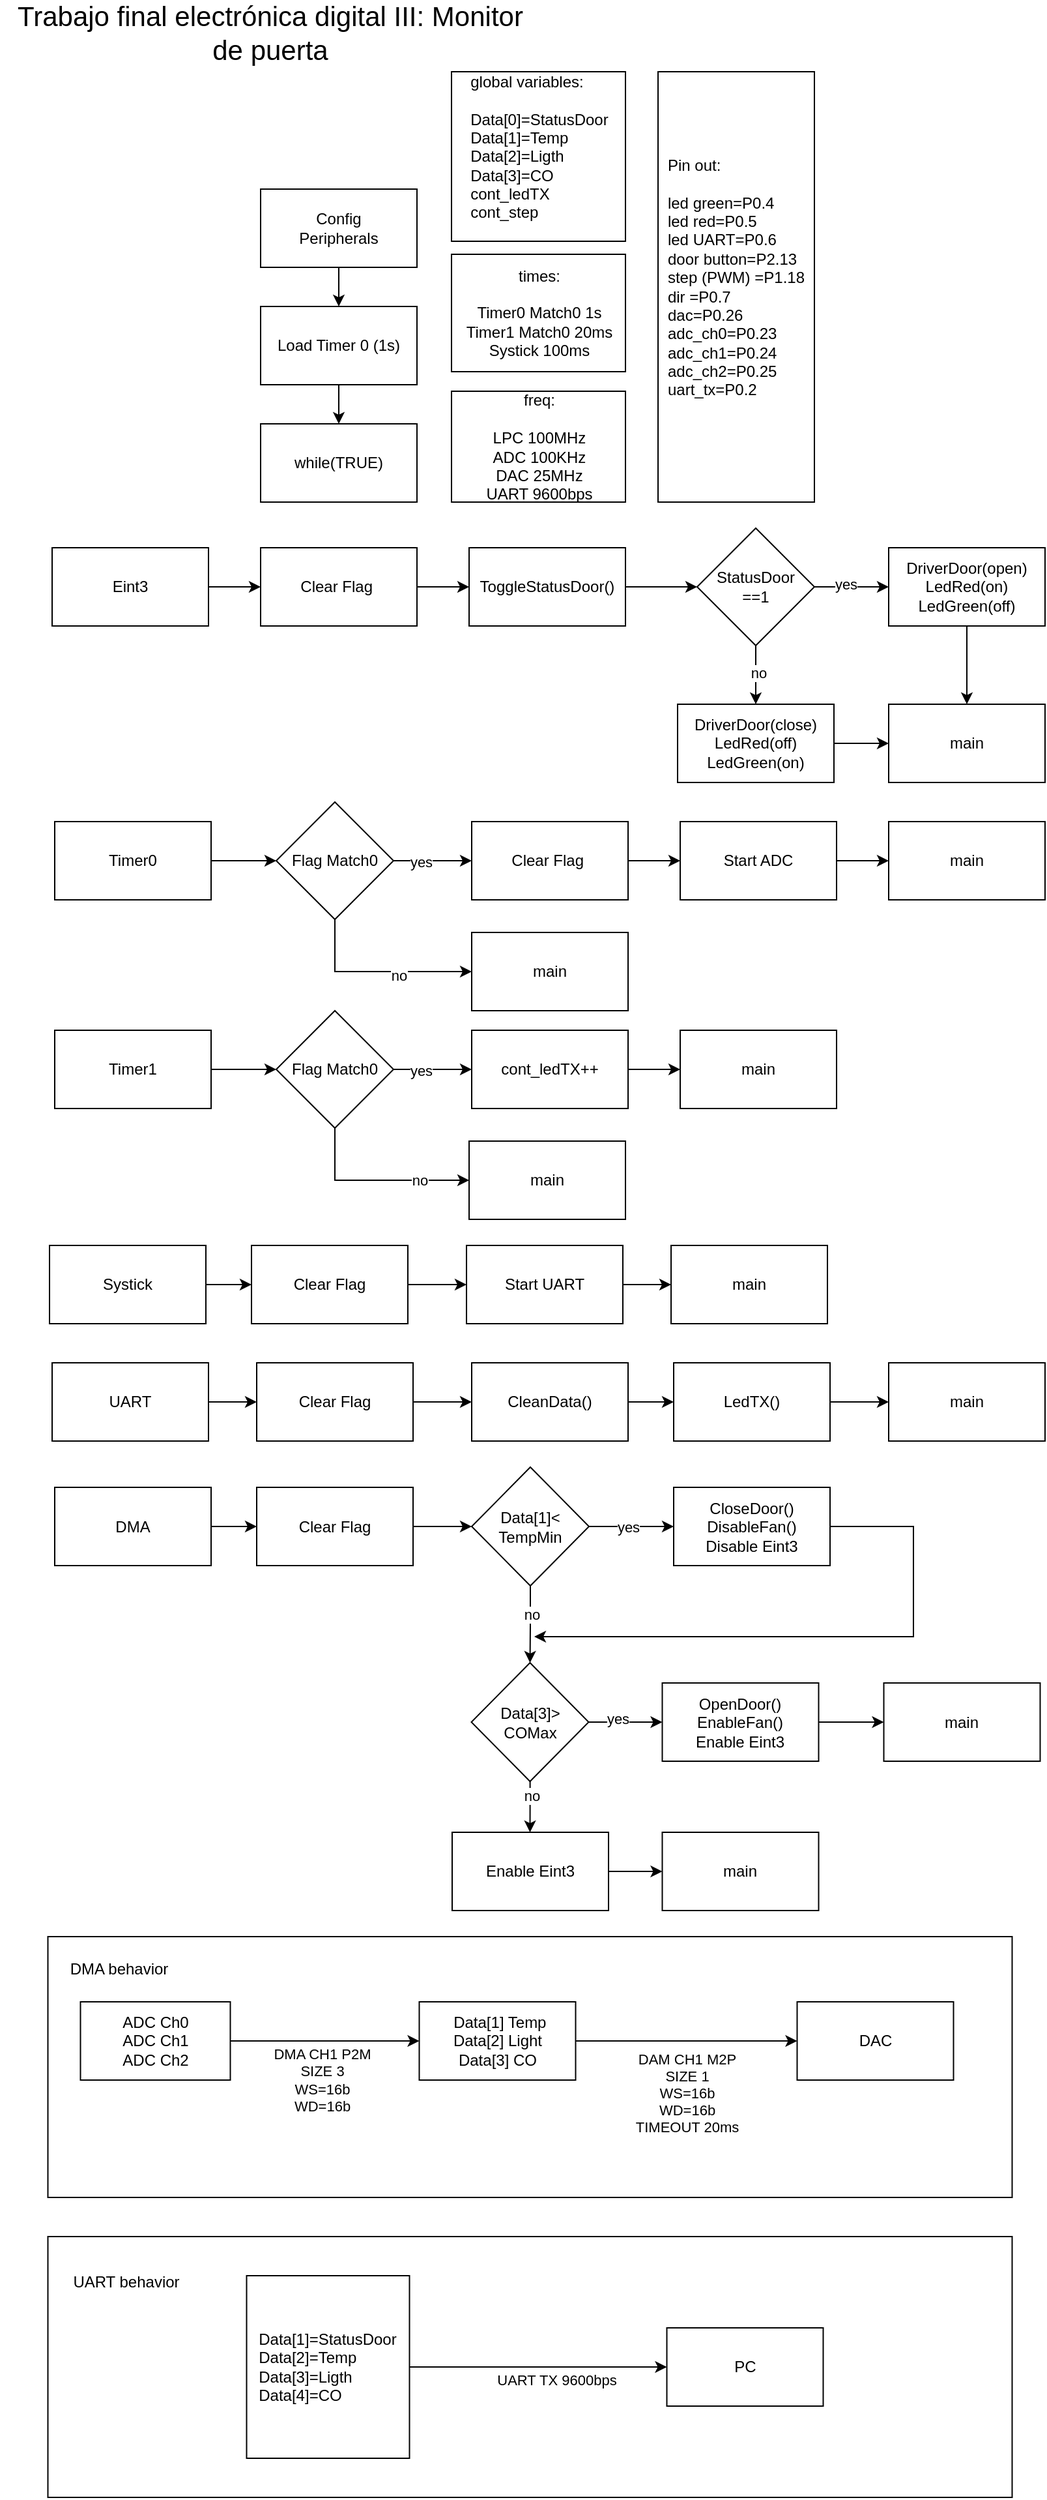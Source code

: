 <mxfile version="24.8.4">
  <diagram name="Página-1" id="fVnwWc-SGSTXirosFGTA">
    <mxGraphModel grid="1" page="1" gridSize="10" guides="1" tooltips="1" connect="1" arrows="1" fold="1" pageScale="1" pageWidth="827" pageHeight="1169" math="0" shadow="0">
      <root>
        <mxCell id="0" />
        <mxCell id="1" parent="0" />
        <mxCell id="8eB8P4JYL27zoDjW_qmx-3" value="" style="edgeStyle=orthogonalEdgeStyle;rounded=0;orthogonalLoop=1;jettySize=auto;html=1;" edge="1" parent="1" source="8eB8P4JYL27zoDjW_qmx-1" target="8eB8P4JYL27zoDjW_qmx-2">
          <mxGeometry relative="1" as="geometry" />
        </mxCell>
        <mxCell id="8eB8P4JYL27zoDjW_qmx-1" value="Config&lt;div&gt;Peripherals&lt;/div&gt;" style="rounded=0;whiteSpace=wrap;html=1;" vertex="1" parent="1">
          <mxGeometry x="200" y="160" width="120" height="60" as="geometry" />
        </mxCell>
        <mxCell id="8eB8P4JYL27zoDjW_qmx-5" value="" style="edgeStyle=orthogonalEdgeStyle;rounded=0;orthogonalLoop=1;jettySize=auto;html=1;" edge="1" parent="1" source="8eB8P4JYL27zoDjW_qmx-2" target="8eB8P4JYL27zoDjW_qmx-4">
          <mxGeometry relative="1" as="geometry" />
        </mxCell>
        <mxCell id="8eB8P4JYL27zoDjW_qmx-2" value="Load Timer 0 (1s)" style="rounded=0;whiteSpace=wrap;html=1;" vertex="1" parent="1">
          <mxGeometry x="200" y="250" width="120" height="60" as="geometry" />
        </mxCell>
        <mxCell id="8eB8P4JYL27zoDjW_qmx-4" value="while(TRUE)" style="rounded=0;whiteSpace=wrap;html=1;" vertex="1" parent="1">
          <mxGeometry x="200" y="340" width="120" height="60" as="geometry" />
        </mxCell>
        <mxCell id="8eB8P4JYL27zoDjW_qmx-8" value="" style="edgeStyle=orthogonalEdgeStyle;rounded=0;orthogonalLoop=1;jettySize=auto;html=1;" edge="1" parent="1" source="8eB8P4JYL27zoDjW_qmx-6" target="8eB8P4JYL27zoDjW_qmx-7">
          <mxGeometry relative="1" as="geometry" />
        </mxCell>
        <mxCell id="8eB8P4JYL27zoDjW_qmx-6" value="Eint3" style="rounded=0;whiteSpace=wrap;html=1;" vertex="1" parent="1">
          <mxGeometry x="40" y="435" width="120" height="60" as="geometry" />
        </mxCell>
        <mxCell id="8eB8P4JYL27zoDjW_qmx-10" value="" style="edgeStyle=orthogonalEdgeStyle;rounded=0;orthogonalLoop=1;jettySize=auto;html=1;" edge="1" parent="1" source="8eB8P4JYL27zoDjW_qmx-7" target="8eB8P4JYL27zoDjW_qmx-9">
          <mxGeometry relative="1" as="geometry" />
        </mxCell>
        <mxCell id="8eB8P4JYL27zoDjW_qmx-7" value="Clear Flag&amp;nbsp;" style="rounded=0;whiteSpace=wrap;html=1;" vertex="1" parent="1">
          <mxGeometry x="200" y="435" width="120" height="60" as="geometry" />
        </mxCell>
        <mxCell id="8eB8P4JYL27zoDjW_qmx-12" value="" style="edgeStyle=orthogonalEdgeStyle;rounded=0;orthogonalLoop=1;jettySize=auto;html=1;entryX=0;entryY=0.5;entryDx=0;entryDy=0;" edge="1" parent="1" source="8eB8P4JYL27zoDjW_qmx-9" target="8eB8P4JYL27zoDjW_qmx-13">
          <mxGeometry relative="1" as="geometry">
            <mxPoint x="530" y="465" as="targetPoint" />
          </mxGeometry>
        </mxCell>
        <mxCell id="8eB8P4JYL27zoDjW_qmx-9" value="ToggleStatusDoor()" style="rounded=0;whiteSpace=wrap;html=1;" vertex="1" parent="1">
          <mxGeometry x="360" y="435" width="120" height="60" as="geometry" />
        </mxCell>
        <mxCell id="8eB8P4JYL27zoDjW_qmx-16" value="" style="edgeStyle=orthogonalEdgeStyle;rounded=0;orthogonalLoop=1;jettySize=auto;html=1;" edge="1" parent="1" source="8eB8P4JYL27zoDjW_qmx-13" target="8eB8P4JYL27zoDjW_qmx-15">
          <mxGeometry relative="1" as="geometry" />
        </mxCell>
        <mxCell id="8eB8P4JYL27zoDjW_qmx-17" value="yes" style="edgeLabel;html=1;align=center;verticalAlign=middle;resizable=0;points=[];" connectable="0" vertex="1" parent="8eB8P4JYL27zoDjW_qmx-16">
          <mxGeometry x="-0.16" y="2" relative="1" as="geometry">
            <mxPoint as="offset" />
          </mxGeometry>
        </mxCell>
        <mxCell id="8eB8P4JYL27zoDjW_qmx-19" value="" style="edgeStyle=orthogonalEdgeStyle;rounded=0;orthogonalLoop=1;jettySize=auto;html=1;" edge="1" parent="1" source="8eB8P4JYL27zoDjW_qmx-13" target="8eB8P4JYL27zoDjW_qmx-18">
          <mxGeometry relative="1" as="geometry" />
        </mxCell>
        <mxCell id="8eB8P4JYL27zoDjW_qmx-20" value="no" style="edgeLabel;html=1;align=center;verticalAlign=middle;resizable=0;points=[];" connectable="0" vertex="1" parent="8eB8P4JYL27zoDjW_qmx-19">
          <mxGeometry x="-0.067" y="2" relative="1" as="geometry">
            <mxPoint as="offset" />
          </mxGeometry>
        </mxCell>
        <mxCell id="8eB8P4JYL27zoDjW_qmx-13" value="StatusDoor&lt;div&gt;==1&lt;/div&gt;" style="rhombus;whiteSpace=wrap;html=1;" vertex="1" parent="1">
          <mxGeometry x="535" y="420" width="90" height="90" as="geometry" />
        </mxCell>
        <mxCell id="8eB8P4JYL27zoDjW_qmx-30" value="" style="edgeStyle=orthogonalEdgeStyle;rounded=0;orthogonalLoop=1;jettySize=auto;html=1;" edge="1" parent="1" source="8eB8P4JYL27zoDjW_qmx-15" target="8eB8P4JYL27zoDjW_qmx-28">
          <mxGeometry relative="1" as="geometry" />
        </mxCell>
        <mxCell id="8eB8P4JYL27zoDjW_qmx-15" value="DriverDoor(open)&lt;br&gt;&lt;div&gt;LedRed(on)&lt;/div&gt;&lt;div&gt;LedGreen(off)&lt;/div&gt;" style="rounded=0;whiteSpace=wrap;html=1;" vertex="1" parent="1">
          <mxGeometry x="682" y="435" width="120" height="60" as="geometry" />
        </mxCell>
        <mxCell id="8eB8P4JYL27zoDjW_qmx-29" value="" style="edgeStyle=orthogonalEdgeStyle;rounded=0;orthogonalLoop=1;jettySize=auto;html=1;" edge="1" parent="1" source="8eB8P4JYL27zoDjW_qmx-18" target="8eB8P4JYL27zoDjW_qmx-28">
          <mxGeometry relative="1" as="geometry" />
        </mxCell>
        <mxCell id="8eB8P4JYL27zoDjW_qmx-18" value="&lt;div&gt;&lt;div&gt;DriverDoor(close)&lt;/div&gt;&lt;div&gt;LedRed(off)&lt;/div&gt;&lt;div&gt;LedGreen(on)&lt;/div&gt;&lt;/div&gt;" style="whiteSpace=wrap;html=1;" vertex="1" parent="1">
          <mxGeometry x="520" y="555" width="120" height="60" as="geometry" />
        </mxCell>
        <mxCell id="8eB8P4JYL27zoDjW_qmx-28" value="main" style="rounded=0;whiteSpace=wrap;html=1;" vertex="1" parent="1">
          <mxGeometry x="682" y="555" width="120" height="60" as="geometry" />
        </mxCell>
        <mxCell id="8eB8P4JYL27zoDjW_qmx-35" value="" style="edgeStyle=orthogonalEdgeStyle;rounded=0;orthogonalLoop=1;jettySize=auto;html=1;" edge="1" parent="1" source="8eB8P4JYL27zoDjW_qmx-33" target="8eB8P4JYL27zoDjW_qmx-34">
          <mxGeometry relative="1" as="geometry" />
        </mxCell>
        <mxCell id="8eB8P4JYL27zoDjW_qmx-33" value="Timer0" style="rounded=0;whiteSpace=wrap;html=1;" vertex="1" parent="1">
          <mxGeometry x="42" y="645" width="120" height="60" as="geometry" />
        </mxCell>
        <mxCell id="8eB8P4JYL27zoDjW_qmx-37" value="" style="edgeStyle=orthogonalEdgeStyle;rounded=0;orthogonalLoop=1;jettySize=auto;html=1;" edge="1" parent="1" source="8eB8P4JYL27zoDjW_qmx-34" target="8eB8P4JYL27zoDjW_qmx-36">
          <mxGeometry relative="1" as="geometry" />
        </mxCell>
        <mxCell id="8eB8P4JYL27zoDjW_qmx-42" value="yes" style="edgeLabel;html=1;align=center;verticalAlign=middle;resizable=0;points=[];" connectable="0" vertex="1" parent="8eB8P4JYL27zoDjW_qmx-37">
          <mxGeometry x="-0.296" y="-1" relative="1" as="geometry">
            <mxPoint as="offset" />
          </mxGeometry>
        </mxCell>
        <mxCell id="016bpxPZCQfGUJjMZ0eV-3" style="edgeStyle=orthogonalEdgeStyle;rounded=0;orthogonalLoop=1;jettySize=auto;html=1;entryX=0;entryY=0.5;entryDx=0;entryDy=0;" edge="1" parent="1" source="8eB8P4JYL27zoDjW_qmx-34" target="016bpxPZCQfGUJjMZ0eV-2">
          <mxGeometry relative="1" as="geometry">
            <Array as="points">
              <mxPoint x="257" y="760" />
            </Array>
          </mxGeometry>
        </mxCell>
        <mxCell id="016bpxPZCQfGUJjMZ0eV-44" value="no" style="edgeLabel;html=1;align=center;verticalAlign=middle;resizable=0;points=[];" connectable="0" vertex="1" parent="016bpxPZCQfGUJjMZ0eV-3">
          <mxGeometry x="0.227" y="-3" relative="1" as="geometry">
            <mxPoint as="offset" />
          </mxGeometry>
        </mxCell>
        <mxCell id="8eB8P4JYL27zoDjW_qmx-34" value="Flag Match0" style="rhombus;whiteSpace=wrap;html=1;rounded=0;" vertex="1" parent="1">
          <mxGeometry x="212" y="630" width="90" height="90" as="geometry" />
        </mxCell>
        <mxCell id="8eB8P4JYL27zoDjW_qmx-39" value="" style="edgeStyle=orthogonalEdgeStyle;rounded=0;orthogonalLoop=1;jettySize=auto;html=1;" edge="1" parent="1" source="8eB8P4JYL27zoDjW_qmx-36" target="8eB8P4JYL27zoDjW_qmx-38">
          <mxGeometry relative="1" as="geometry" />
        </mxCell>
        <mxCell id="8eB8P4JYL27zoDjW_qmx-36" value="Clear Flag&amp;nbsp;" style="whiteSpace=wrap;html=1;rounded=0;" vertex="1" parent="1">
          <mxGeometry x="362" y="645" width="120" height="60" as="geometry" />
        </mxCell>
        <mxCell id="8eB8P4JYL27zoDjW_qmx-41" value="" style="edgeStyle=orthogonalEdgeStyle;rounded=0;orthogonalLoop=1;jettySize=auto;html=1;" edge="1" parent="1" source="8eB8P4JYL27zoDjW_qmx-38" target="8eB8P4JYL27zoDjW_qmx-40">
          <mxGeometry relative="1" as="geometry" />
        </mxCell>
        <mxCell id="8eB8P4JYL27zoDjW_qmx-38" value="Start ADC" style="rounded=0;whiteSpace=wrap;html=1;" vertex="1" parent="1">
          <mxGeometry x="522" y="645" width="120" height="60" as="geometry" />
        </mxCell>
        <mxCell id="8eB8P4JYL27zoDjW_qmx-40" value="main" style="whiteSpace=wrap;html=1;rounded=0;" vertex="1" parent="1">
          <mxGeometry x="682" y="645" width="120" height="60" as="geometry" />
        </mxCell>
        <mxCell id="8eB8P4JYL27zoDjW_qmx-48" value="" style="edgeStyle=orthogonalEdgeStyle;rounded=0;orthogonalLoop=1;jettySize=auto;html=1;" edge="1" parent="1" source="8eB8P4JYL27zoDjW_qmx-46" target="8eB8P4JYL27zoDjW_qmx-47">
          <mxGeometry relative="1" as="geometry" />
        </mxCell>
        <mxCell id="8eB8P4JYL27zoDjW_qmx-46" value="Systick" style="rounded=0;whiteSpace=wrap;html=1;" vertex="1" parent="1">
          <mxGeometry x="38" y="970" width="120" height="60" as="geometry" />
        </mxCell>
        <mxCell id="8eB8P4JYL27zoDjW_qmx-50" value="" style="edgeStyle=orthogonalEdgeStyle;rounded=0;orthogonalLoop=1;jettySize=auto;html=1;" edge="1" parent="1" source="8eB8P4JYL27zoDjW_qmx-47" target="8eB8P4JYL27zoDjW_qmx-49">
          <mxGeometry relative="1" as="geometry" />
        </mxCell>
        <mxCell id="8eB8P4JYL27zoDjW_qmx-47" value="Clear Flag" style="rounded=0;whiteSpace=wrap;html=1;" vertex="1" parent="1">
          <mxGeometry x="193" y="970" width="120" height="60" as="geometry" />
        </mxCell>
        <mxCell id="WaIrhFtMWVXsqzC9RZ-3-1" style="edgeStyle=orthogonalEdgeStyle;rounded=0;orthogonalLoop=1;jettySize=auto;html=1;entryX=0;entryY=0.5;entryDx=0;entryDy=0;" edge="1" parent="1" source="8eB8P4JYL27zoDjW_qmx-49" target="8eB8P4JYL27zoDjW_qmx-51">
          <mxGeometry relative="1" as="geometry" />
        </mxCell>
        <mxCell id="8eB8P4JYL27zoDjW_qmx-49" value="Start UART" style="whiteSpace=wrap;html=1;rounded=0;" vertex="1" parent="1">
          <mxGeometry x="358" y="970" width="120" height="60" as="geometry" />
        </mxCell>
        <mxCell id="8eB8P4JYL27zoDjW_qmx-51" value="main" style="whiteSpace=wrap;html=1;rounded=0;" vertex="1" parent="1">
          <mxGeometry x="515" y="970" width="120" height="60" as="geometry" />
        </mxCell>
        <mxCell id="8eB8P4JYL27zoDjW_qmx-87" value="" style="edgeStyle=orthogonalEdgeStyle;rounded=0;orthogonalLoop=1;jettySize=auto;html=1;" edge="1" parent="1" source="8eB8P4JYL27zoDjW_qmx-58" target="8eB8P4JYL27zoDjW_qmx-86">
          <mxGeometry relative="1" as="geometry" />
        </mxCell>
        <mxCell id="8eB8P4JYL27zoDjW_qmx-58" value="DMA" style="rounded=0;whiteSpace=wrap;html=1;" vertex="1" parent="1">
          <mxGeometry x="42" y="1155.5" width="120" height="60" as="geometry" />
        </mxCell>
        <mxCell id="8eB8P4JYL27zoDjW_qmx-67" value="" style="edgeStyle=orthogonalEdgeStyle;rounded=0;orthogonalLoop=1;jettySize=auto;html=1;" edge="1" parent="1" source="8eB8P4JYL27zoDjW_qmx-65" target="8eB8P4JYL27zoDjW_qmx-66">
          <mxGeometry relative="1" as="geometry" />
        </mxCell>
        <mxCell id="8eB8P4JYL27zoDjW_qmx-76" value="yes" style="edgeLabel;html=1;align=center;verticalAlign=middle;resizable=0;points=[];" connectable="0" vertex="1" parent="8eB8P4JYL27zoDjW_qmx-67">
          <mxGeometry x="-0.538" y="-2" relative="1" as="geometry">
            <mxPoint x="15" y="-2" as="offset" />
          </mxGeometry>
        </mxCell>
        <mxCell id="-OxwoprhxGSVRETvBmhZ-9" value="" style="edgeStyle=orthogonalEdgeStyle;rounded=0;orthogonalLoop=1;jettySize=auto;html=1;entryX=0.5;entryY=0;entryDx=0;entryDy=0;" edge="1" parent="1" source="8eB8P4JYL27zoDjW_qmx-65" target="-OxwoprhxGSVRETvBmhZ-1">
          <mxGeometry relative="1" as="geometry">
            <mxPoint x="406.5" y="1270" as="targetPoint" />
          </mxGeometry>
        </mxCell>
        <mxCell id="-OxwoprhxGSVRETvBmhZ-11" value="no" style="edgeLabel;html=1;align=center;verticalAlign=middle;resizable=0;points=[];" connectable="0" vertex="1" parent="-OxwoprhxGSVRETvBmhZ-9">
          <mxGeometry x="-0.732" y="1" relative="1" as="geometry">
            <mxPoint y="14" as="offset" />
          </mxGeometry>
        </mxCell>
        <mxCell id="8eB8P4JYL27zoDjW_qmx-65" value="Data[1]&amp;lt;&lt;div&gt;TempMin&lt;/div&gt;" style="rhombus;whiteSpace=wrap;html=1;" vertex="1" parent="1">
          <mxGeometry x="362" y="1140" width="90" height="91" as="geometry" />
        </mxCell>
        <mxCell id="WaIrhFtMWVXsqzC9RZ-3-8" style="edgeStyle=orthogonalEdgeStyle;rounded=0;orthogonalLoop=1;jettySize=auto;html=1;exitX=1;exitY=0.5;exitDx=0;exitDy=0;" edge="1" parent="1" source="8eB8P4JYL27zoDjW_qmx-66">
          <mxGeometry relative="1" as="geometry">
            <mxPoint x="410" y="1270" as="targetPoint" />
            <mxPoint x="660" y="1190" as="sourcePoint" />
            <Array as="points">
              <mxPoint x="701" y="1186" />
              <mxPoint x="701" y="1270" />
            </Array>
          </mxGeometry>
        </mxCell>
        <mxCell id="8eB8P4JYL27zoDjW_qmx-66" value="&lt;div&gt;CloseDoor()&lt;/div&gt;&lt;div&gt;DisableFan()&lt;/div&gt;Disable Eint3" style="whiteSpace=wrap;html=1;" vertex="1" parent="1">
          <mxGeometry x="517" y="1155.5" width="120" height="60" as="geometry" />
        </mxCell>
        <mxCell id="8eB8P4JYL27zoDjW_qmx-75" value="" style="edgeStyle=orthogonalEdgeStyle;rounded=0;orthogonalLoop=1;jettySize=auto;html=1;" edge="1" parent="1" source="8eB8P4JYL27zoDjW_qmx-70" target="8eB8P4JYL27zoDjW_qmx-74">
          <mxGeometry relative="1" as="geometry" />
        </mxCell>
        <mxCell id="8eB8P4JYL27zoDjW_qmx-70" value="&lt;div&gt;OpenDoor()&lt;/div&gt;&lt;div&gt;EnableFan()&lt;/div&gt;Enable Eint3" style="rounded=0;whiteSpace=wrap;html=1;" vertex="1" parent="1">
          <mxGeometry x="508.25" y="1305.5" width="120" height="60" as="geometry" />
        </mxCell>
        <mxCell id="8eB8P4JYL27zoDjW_qmx-74" value="main" style="whiteSpace=wrap;html=1;rounded=0;" vertex="1" parent="1">
          <mxGeometry x="678.25" y="1305.5" width="120" height="60" as="geometry" />
        </mxCell>
        <mxCell id="8eB8P4JYL27zoDjW_qmx-81" value="" style="edgeStyle=orthogonalEdgeStyle;rounded=0;orthogonalLoop=1;jettySize=auto;html=1;" edge="1" parent="1" source="8eB8P4JYL27zoDjW_qmx-79" target="8eB8P4JYL27zoDjW_qmx-80">
          <mxGeometry relative="1" as="geometry" />
        </mxCell>
        <mxCell id="8eB8P4JYL27zoDjW_qmx-79" value="UART" style="rounded=0;whiteSpace=wrap;html=1;" vertex="1" parent="1">
          <mxGeometry x="40" y="1060" width="120" height="60" as="geometry" />
        </mxCell>
        <mxCell id="8eB8P4JYL27zoDjW_qmx-83" value="" style="edgeStyle=orthogonalEdgeStyle;rounded=0;orthogonalLoop=1;jettySize=auto;html=1;" edge="1" parent="1" source="8eB8P4JYL27zoDjW_qmx-80" target="8eB8P4JYL27zoDjW_qmx-82">
          <mxGeometry relative="1" as="geometry" />
        </mxCell>
        <mxCell id="8eB8P4JYL27zoDjW_qmx-80" value="Clear Flag" style="whiteSpace=wrap;html=1;rounded=0;" vertex="1" parent="1">
          <mxGeometry x="197" y="1060" width="120" height="60" as="geometry" />
        </mxCell>
        <mxCell id="WaIrhFtMWVXsqzC9RZ-3-3" value="" style="edgeStyle=orthogonalEdgeStyle;rounded=0;orthogonalLoop=1;jettySize=auto;html=1;" edge="1" parent="1" source="8eB8P4JYL27zoDjW_qmx-82" target="WaIrhFtMWVXsqzC9RZ-3-2">
          <mxGeometry relative="1" as="geometry" />
        </mxCell>
        <mxCell id="8eB8P4JYL27zoDjW_qmx-82" value="CleanData()" style="rounded=0;whiteSpace=wrap;html=1;" vertex="1" parent="1">
          <mxGeometry x="362" y="1060" width="120" height="60" as="geometry" />
        </mxCell>
        <mxCell id="8eB8P4JYL27zoDjW_qmx-84" value="main" style="whiteSpace=wrap;html=1;rounded=0;" vertex="1" parent="1">
          <mxGeometry x="682" y="1060" width="120" height="60" as="geometry" />
        </mxCell>
        <mxCell id="8eB8P4JYL27zoDjW_qmx-88" value="" style="edgeStyle=orthogonalEdgeStyle;rounded=0;orthogonalLoop=1;jettySize=auto;html=1;" edge="1" parent="1" source="8eB8P4JYL27zoDjW_qmx-86" target="8eB8P4JYL27zoDjW_qmx-65">
          <mxGeometry relative="1" as="geometry" />
        </mxCell>
        <mxCell id="8eB8P4JYL27zoDjW_qmx-86" value="Clear Flag" style="whiteSpace=wrap;html=1;rounded=0;" vertex="1" parent="1">
          <mxGeometry x="197" y="1155.5" width="120" height="60" as="geometry" />
        </mxCell>
        <mxCell id="8eB8P4JYL27zoDjW_qmx-90" value="&lt;blockquote style=&quot;margin: 0 0 0 40px; border: none; padding: 0px;&quot;&gt;&lt;br&gt;&lt;/blockquote&gt;" style="rounded=0;whiteSpace=wrap;html=1;align=left;" vertex="1" parent="1">
          <mxGeometry x="36.75" y="1500" width="740" height="200" as="geometry" />
        </mxCell>
        <mxCell id="8eB8P4JYL27zoDjW_qmx-93" value="" style="edgeStyle=orthogonalEdgeStyle;rounded=0;orthogonalLoop=1;jettySize=auto;html=1;" edge="1" parent="1" source="8eB8P4JYL27zoDjW_qmx-91" target="8eB8P4JYL27zoDjW_qmx-92">
          <mxGeometry relative="1" as="geometry" />
        </mxCell>
        <mxCell id="8eB8P4JYL27zoDjW_qmx-94" value="DMA CH1 P2M&lt;div&gt;SIZE 3&lt;/div&gt;&lt;div&gt;WS=16b&lt;/div&gt;&lt;div&gt;WD=16b&lt;/div&gt;" style="edgeLabel;html=1;align=center;verticalAlign=middle;resizable=0;points=[];" connectable="0" vertex="1" parent="8eB8P4JYL27zoDjW_qmx-93">
          <mxGeometry x="-0.035" y="-2" relative="1" as="geometry">
            <mxPoint y="28" as="offset" />
          </mxGeometry>
        </mxCell>
        <mxCell id="8eB8P4JYL27zoDjW_qmx-91" value="ADC Ch0&lt;div&gt;ADC Ch1&lt;/div&gt;&lt;div&gt;ADC Ch2&lt;/div&gt;" style="rounded=0;whiteSpace=wrap;html=1;" vertex="1" parent="1">
          <mxGeometry x="61.75" y="1550" width="115" height="60" as="geometry" />
        </mxCell>
        <mxCell id="8eB8P4JYL27zoDjW_qmx-97" value="" style="edgeStyle=orthogonalEdgeStyle;rounded=0;orthogonalLoop=1;jettySize=auto;html=1;" edge="1" parent="1" source="8eB8P4JYL27zoDjW_qmx-92" target="8eB8P4JYL27zoDjW_qmx-96">
          <mxGeometry relative="1" as="geometry" />
        </mxCell>
        <mxCell id="8eB8P4JYL27zoDjW_qmx-98" value="DAM CH1 M2P&lt;div&gt;SIZE 1&lt;/div&gt;&lt;div&gt;WS=16b&lt;/div&gt;&lt;div&gt;WD=16b&lt;/div&gt;&lt;div&gt;TIMEOUT 20ms&lt;/div&gt;" style="edgeLabel;html=1;align=center;verticalAlign=middle;resizable=0;points=[];" connectable="0" vertex="1" parent="8eB8P4JYL27zoDjW_qmx-97">
          <mxGeometry y="-1" relative="1" as="geometry">
            <mxPoint y="39" as="offset" />
          </mxGeometry>
        </mxCell>
        <mxCell id="8eB8P4JYL27zoDjW_qmx-92" value="&amp;nbsp;Data[1] Temp&lt;div&gt;&lt;span style=&quot;background-color: initial;&quot;&gt;Data[2] Light&lt;/span&gt;&lt;/div&gt;&lt;div&gt;&lt;span style=&quot;background-color: initial;&quot;&gt;Data[3] CO&lt;/span&gt;&lt;/div&gt;" style="whiteSpace=wrap;html=1;rounded=0;" vertex="1" parent="1">
          <mxGeometry x="321.75" y="1550" width="120" height="60" as="geometry" />
        </mxCell>
        <mxCell id="8eB8P4JYL27zoDjW_qmx-96" value="DAC" style="whiteSpace=wrap;html=1;rounded=0;" vertex="1" parent="1">
          <mxGeometry x="611.75" y="1550" width="120" height="60" as="geometry" />
        </mxCell>
        <mxCell id="8eB8P4JYL27zoDjW_qmx-99" value="DMA behavior" style="text;html=1;align=center;verticalAlign=middle;whiteSpace=wrap;rounded=0;" vertex="1" parent="1">
          <mxGeometry x="36.75" y="1510" width="109" height="30" as="geometry" />
        </mxCell>
        <mxCell id="8eB8P4JYL27zoDjW_qmx-100" value="&lt;blockquote style=&quot;margin: 0 0 0 40px; border: none; padding: 0px;&quot;&gt;&lt;br&gt;&lt;/blockquote&gt;" style="rounded=0;whiteSpace=wrap;html=1;align=left;" vertex="1" parent="1">
          <mxGeometry x="36.75" y="1730" width="740" height="200" as="geometry" />
        </mxCell>
        <mxCell id="8eB8P4JYL27zoDjW_qmx-101" value="UART behavior" style="text;html=1;align=center;verticalAlign=middle;whiteSpace=wrap;rounded=0;" vertex="1" parent="1">
          <mxGeometry x="54" y="1750" width="85.5" height="30" as="geometry" />
        </mxCell>
        <mxCell id="8eB8P4JYL27zoDjW_qmx-105" value="" style="edgeStyle=orthogonalEdgeStyle;rounded=0;orthogonalLoop=1;jettySize=auto;html=1;" edge="1" parent="1" source="8eB8P4JYL27zoDjW_qmx-102" target="8eB8P4JYL27zoDjW_qmx-104">
          <mxGeometry relative="1" as="geometry" />
        </mxCell>
        <mxCell id="8eB8P4JYL27zoDjW_qmx-106" value="UART TX 9600bps" style="edgeLabel;html=1;align=center;verticalAlign=middle;resizable=0;points=[];" connectable="0" vertex="1" parent="8eB8P4JYL27zoDjW_qmx-105">
          <mxGeometry x="0.261" y="2" relative="1" as="geometry">
            <mxPoint x="-12" y="12" as="offset" />
          </mxGeometry>
        </mxCell>
        <mxCell id="8eB8P4JYL27zoDjW_qmx-102" value="&lt;div style=&quot;text-align: justify;&quot;&gt;&lt;span style=&quot;background-color: initial;&quot;&gt;Data[1]=StatusDoor&lt;/span&gt;&lt;/div&gt;&lt;div style=&quot;text-align: justify;&quot;&gt;Data[2]=Temp&lt;/div&gt;&lt;div style=&quot;text-align: justify;&quot;&gt;Data[3]=Ligth&lt;/div&gt;&lt;div style=&quot;text-align: justify;&quot;&gt;Data[4]=CO&lt;/div&gt;" style="rounded=0;whiteSpace=wrap;html=1;" vertex="1" parent="1">
          <mxGeometry x="189.25" y="1760" width="125" height="140" as="geometry" />
        </mxCell>
        <mxCell id="8eB8P4JYL27zoDjW_qmx-104" value="PC" style="whiteSpace=wrap;html=1;rounded=0;" vertex="1" parent="1">
          <mxGeometry x="511.75" y="1800" width="120" height="60" as="geometry" />
        </mxCell>
        <mxCell id="8eB8P4JYL27zoDjW_qmx-107" value="&lt;div style=&quot;text-align: justify;&quot;&gt;&lt;span style=&quot;background-color: initial;&quot;&gt;global variables:&lt;/span&gt;&lt;/div&gt;&lt;div style=&quot;text-align: justify;&quot;&gt;&lt;span style=&quot;background-color: initial;&quot;&gt;&lt;br&gt;&lt;/span&gt;&lt;/div&gt;&lt;div style=&quot;text-align: justify;&quot;&gt;&lt;span style=&quot;background-color: initial;&quot;&gt;Data[0]=StatusDoor&lt;/span&gt;&lt;/div&gt;&lt;div style=&quot;text-align: justify;&quot;&gt;&lt;span style=&quot;background-color: initial;&quot;&gt;Data[1]=Temp&lt;/span&gt;&lt;/div&gt;&lt;div style=&quot;text-align: justify;&quot;&gt;Data[2]=Ligth&lt;/div&gt;&lt;div style=&quot;text-align: justify;&quot;&gt;Data[3]=CO&lt;/div&gt;&lt;div style=&quot;text-align: justify;&quot;&gt;cont_ledTX&lt;/div&gt;&lt;div style=&quot;text-align: justify;&quot;&gt;cont_step&lt;/div&gt;&lt;div style=&quot;text-align: justify;&quot;&gt;&lt;br&gt;&lt;/div&gt;" style="rounded=0;whiteSpace=wrap;html=1;" vertex="1" parent="1">
          <mxGeometry x="346.5" y="70" width="133.5" height="130" as="geometry" />
        </mxCell>
        <mxCell id="8eB8P4JYL27zoDjW_qmx-108" value="&lt;div&gt;times:&lt;/div&gt;&lt;div&gt;&lt;br&gt;&lt;/div&gt;Timer0 Match0 1s&lt;div&gt;Timer1 Match0 20ms&lt;/div&gt;&lt;div&gt;&lt;div&gt;Systick 100ms&lt;/div&gt;&lt;/div&gt;" style="rounded=0;whiteSpace=wrap;html=1;" vertex="1" parent="1">
          <mxGeometry x="346.5" y="210" width="133.5" height="90" as="geometry" />
        </mxCell>
        <mxCell id="8eB8P4JYL27zoDjW_qmx-109" value="freq:&lt;div&gt;&lt;br&gt;&lt;div&gt;LPC 100MHz&lt;/div&gt;&lt;div&gt;ADC 100KHz&lt;/div&gt;&lt;div&gt;DAC 25MHz&lt;/div&gt;&lt;div&gt;UART 9600bps&lt;/div&gt;&lt;/div&gt;" style="rounded=0;whiteSpace=wrap;html=1;" vertex="1" parent="1">
          <mxGeometry x="346.5" y="315" width="133.5" height="85" as="geometry" />
        </mxCell>
        <mxCell id="8eB8P4JYL27zoDjW_qmx-110" value="&lt;span style=&quot;font-size: 21px;&quot;&gt;Trabajo final electrónica digital III: Monitor de puerta&lt;/span&gt;" style="text;html=1;align=center;verticalAlign=middle;whiteSpace=wrap;rounded=0;fontSize=21;" vertex="1" parent="1">
          <mxGeometry y="40" width="415" as="geometry" />
        </mxCell>
        <mxCell id="8eB8P4JYL27zoDjW_qmx-111" value="&lt;div style=&quot;text-align: justify;&quot;&gt;&lt;span style=&quot;background-color: initial;&quot;&gt;Pin out:&lt;/span&gt;&lt;/div&gt;&lt;div style=&quot;text-align: justify;&quot;&gt;&lt;span style=&quot;background-color: initial;&quot;&gt;&lt;br&gt;&lt;/span&gt;&lt;/div&gt;&lt;div style=&quot;text-align: justify;&quot;&gt;led green=P0.4&lt;/div&gt;&lt;div style=&quot;text-align: justify;&quot;&gt;led red=P0.5&lt;/div&gt;&lt;div style=&quot;text-align: justify;&quot;&gt;led UART=P0.6&lt;/div&gt;&lt;div style=&quot;text-align: justify;&quot;&gt;door button=P2.13&lt;/div&gt;&lt;div style=&quot;text-align: justify;&quot;&gt;step (PWM) =P1.18&lt;/div&gt;&lt;div style=&quot;text-align: justify;&quot;&gt;dir =P0.7&amp;nbsp;&lt;/div&gt;&lt;div style=&quot;text-align: justify;&quot;&gt;dac=P0.26&lt;/div&gt;&lt;div style=&quot;text-align: justify;&quot;&gt;adc_ch0=P0.23&lt;/div&gt;&lt;div style=&quot;text-align: justify;&quot;&gt;adc_ch1=P0.24&lt;/div&gt;&lt;div style=&quot;text-align: justify;&quot;&gt;adc_ch2=P0.25&lt;/div&gt;&lt;div style=&quot;text-align: justify;&quot;&gt;uart_tx=P0.2&lt;/div&gt;&lt;div&gt;&lt;br&gt;&lt;/div&gt;" style="rounded=0;whiteSpace=wrap;html=1;" vertex="1" parent="1">
          <mxGeometry x="505" y="70" width="120" height="330" as="geometry" />
        </mxCell>
        <mxCell id="-OxwoprhxGSVRETvBmhZ-4" value="" style="edgeStyle=orthogonalEdgeStyle;rounded=0;orthogonalLoop=1;jettySize=auto;html=1;" edge="1" parent="1" source="-OxwoprhxGSVRETvBmhZ-1" target="8eB8P4JYL27zoDjW_qmx-70">
          <mxGeometry relative="1" as="geometry" />
        </mxCell>
        <mxCell id="-OxwoprhxGSVRETvBmhZ-5" value="yes" style="edgeLabel;html=1;align=center;verticalAlign=middle;resizable=0;points=[];" connectable="0" vertex="1" parent="-OxwoprhxGSVRETvBmhZ-4">
          <mxGeometry x="-0.226" y="3" relative="1" as="geometry">
            <mxPoint as="offset" />
          </mxGeometry>
        </mxCell>
        <mxCell id="-OxwoprhxGSVRETvBmhZ-7" value="" style="edgeStyle=orthogonalEdgeStyle;rounded=0;orthogonalLoop=1;jettySize=auto;html=1;" edge="1" parent="1" source="-OxwoprhxGSVRETvBmhZ-1">
          <mxGeometry relative="1" as="geometry">
            <mxPoint x="406.75" y="1420" as="targetPoint" />
          </mxGeometry>
        </mxCell>
        <mxCell id="WaIrhFtMWVXsqzC9RZ-3-7" value="no" style="edgeLabel;html=1;align=center;verticalAlign=middle;resizable=0;points=[];" connectable="0" vertex="1" parent="-OxwoprhxGSVRETvBmhZ-7">
          <mxGeometry x="-0.463" y="1" relative="1" as="geometry">
            <mxPoint as="offset" />
          </mxGeometry>
        </mxCell>
        <mxCell id="-OxwoprhxGSVRETvBmhZ-1" value="Data[3]&amp;gt;&lt;div&gt;COMax&lt;/div&gt;" style="rhombus;whiteSpace=wrap;html=1;" vertex="1" parent="1">
          <mxGeometry x="361.75" y="1290" width="90" height="91" as="geometry" />
        </mxCell>
        <mxCell id="WaIrhFtMWVXsqzC9RZ-3-4" value="" style="edgeStyle=orthogonalEdgeStyle;rounded=0;orthogonalLoop=1;jettySize=auto;html=1;" edge="1" parent="1" source="WaIrhFtMWVXsqzC9RZ-3-2" target="8eB8P4JYL27zoDjW_qmx-84">
          <mxGeometry relative="1" as="geometry" />
        </mxCell>
        <mxCell id="WaIrhFtMWVXsqzC9RZ-3-2" value="LedTX()" style="whiteSpace=wrap;html=1;rounded=0;" vertex="1" parent="1">
          <mxGeometry x="517" y="1060" width="120" height="60" as="geometry" />
        </mxCell>
        <mxCell id="WaIrhFtMWVXsqzC9RZ-3-11" value="" style="edgeStyle=orthogonalEdgeStyle;rounded=0;orthogonalLoop=1;jettySize=auto;html=1;" edge="1" parent="1" source="WaIrhFtMWVXsqzC9RZ-3-9" target="WaIrhFtMWVXsqzC9RZ-3-10">
          <mxGeometry relative="1" as="geometry" />
        </mxCell>
        <mxCell id="WaIrhFtMWVXsqzC9RZ-3-9" value="Enable Eint3" style="rounded=0;whiteSpace=wrap;html=1;" vertex="1" parent="1">
          <mxGeometry x="347" y="1420" width="120" height="60" as="geometry" />
        </mxCell>
        <mxCell id="WaIrhFtMWVXsqzC9RZ-3-10" value="main" style="whiteSpace=wrap;html=1;rounded=0;" vertex="1" parent="1">
          <mxGeometry x="508.25" y="1420" width="120" height="60" as="geometry" />
        </mxCell>
        <mxCell id="016bpxPZCQfGUJjMZ0eV-2" value="main" style="rounded=0;whiteSpace=wrap;html=1;" vertex="1" parent="1">
          <mxGeometry x="362" y="730" width="120" height="60" as="geometry" />
        </mxCell>
        <mxCell id="016bpxPZCQfGUJjMZ0eV-4" value="" style="edgeStyle=orthogonalEdgeStyle;rounded=0;orthogonalLoop=1;jettySize=auto;html=1;" edge="1" parent="1" source="016bpxPZCQfGUJjMZ0eV-5" target="016bpxPZCQfGUJjMZ0eV-9">
          <mxGeometry relative="1" as="geometry" />
        </mxCell>
        <mxCell id="016bpxPZCQfGUJjMZ0eV-5" value="Timer1" style="rounded=0;whiteSpace=wrap;html=1;" vertex="1" parent="1">
          <mxGeometry x="42" y="805" width="120" height="60" as="geometry" />
        </mxCell>
        <mxCell id="016bpxPZCQfGUJjMZ0eV-6" value="" style="edgeStyle=orthogonalEdgeStyle;rounded=0;orthogonalLoop=1;jettySize=auto;html=1;" edge="1" parent="1" source="016bpxPZCQfGUJjMZ0eV-9" target="016bpxPZCQfGUJjMZ0eV-11">
          <mxGeometry relative="1" as="geometry" />
        </mxCell>
        <mxCell id="016bpxPZCQfGUJjMZ0eV-7" value="yes" style="edgeLabel;html=1;align=center;verticalAlign=middle;resizable=0;points=[];" connectable="0" vertex="1" parent="016bpxPZCQfGUJjMZ0eV-6">
          <mxGeometry x="-0.296" y="-1" relative="1" as="geometry">
            <mxPoint as="offset" />
          </mxGeometry>
        </mxCell>
        <mxCell id="016bpxPZCQfGUJjMZ0eV-8" style="edgeStyle=orthogonalEdgeStyle;rounded=0;orthogonalLoop=1;jettySize=auto;html=1;entryX=0;entryY=0.5;entryDx=0;entryDy=0;" edge="1" parent="1" source="016bpxPZCQfGUJjMZ0eV-9" target="016bpxPZCQfGUJjMZ0eV-15">
          <mxGeometry relative="1" as="geometry">
            <Array as="points">
              <mxPoint x="257" y="920" />
            </Array>
          </mxGeometry>
        </mxCell>
        <mxCell id="016bpxPZCQfGUJjMZ0eV-46" value="no" style="edgeLabel;html=1;align=center;verticalAlign=middle;resizable=0;points=[];" connectable="0" vertex="1" parent="016bpxPZCQfGUJjMZ0eV-8">
          <mxGeometry x="0.32" y="3" relative="1" as="geometry">
            <mxPoint x="10" y="3" as="offset" />
          </mxGeometry>
        </mxCell>
        <mxCell id="016bpxPZCQfGUJjMZ0eV-9" value="Flag Match0" style="rhombus;whiteSpace=wrap;html=1;rounded=0;" vertex="1" parent="1">
          <mxGeometry x="212" y="790" width="90" height="90" as="geometry" />
        </mxCell>
        <mxCell id="016bpxPZCQfGUJjMZ0eV-10" value="" style="edgeStyle=orthogonalEdgeStyle;rounded=0;orthogonalLoop=1;jettySize=auto;html=1;" edge="1" parent="1" source="016bpxPZCQfGUJjMZ0eV-11" target="016bpxPZCQfGUJjMZ0eV-13">
          <mxGeometry relative="1" as="geometry" />
        </mxCell>
        <mxCell id="016bpxPZCQfGUJjMZ0eV-11" value="cont_ledTX++" style="whiteSpace=wrap;html=1;rounded=0;" vertex="1" parent="1">
          <mxGeometry x="362" y="805" width="120" height="60" as="geometry" />
        </mxCell>
        <mxCell id="016bpxPZCQfGUJjMZ0eV-13" value="main" style="rounded=0;whiteSpace=wrap;html=1;" vertex="1" parent="1">
          <mxGeometry x="522" y="805" width="120" height="60" as="geometry" />
        </mxCell>
        <mxCell id="016bpxPZCQfGUJjMZ0eV-15" value="main" style="rounded=0;whiteSpace=wrap;html=1;" vertex="1" parent="1">
          <mxGeometry x="360" y="890" width="120" height="60" as="geometry" />
        </mxCell>
      </root>
    </mxGraphModel>
  </diagram>
</mxfile>
